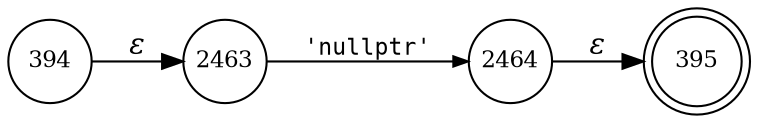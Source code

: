 digraph ATN {
rankdir=LR;
s395[fontsize=11, label="395", shape=doublecircle, fixedsize=true, width=.6];
s2464[fontsize=11,label="2464", shape=circle, fixedsize=true, width=.55, peripheries=1];
s394[fontsize=11,label="394", shape=circle, fixedsize=true, width=.55, peripheries=1];
s2463[fontsize=11,label="2463", shape=circle, fixedsize=true, width=.55, peripheries=1];
s394 -> s2463 [fontname="Times-Italic", label="&epsilon;"];
s2463 -> s2464 [fontsize=11, fontname="Courier", arrowsize=.7, label = "'nullptr'", arrowhead = normal];
s2464 -> s395 [fontname="Times-Italic", label="&epsilon;"];
}